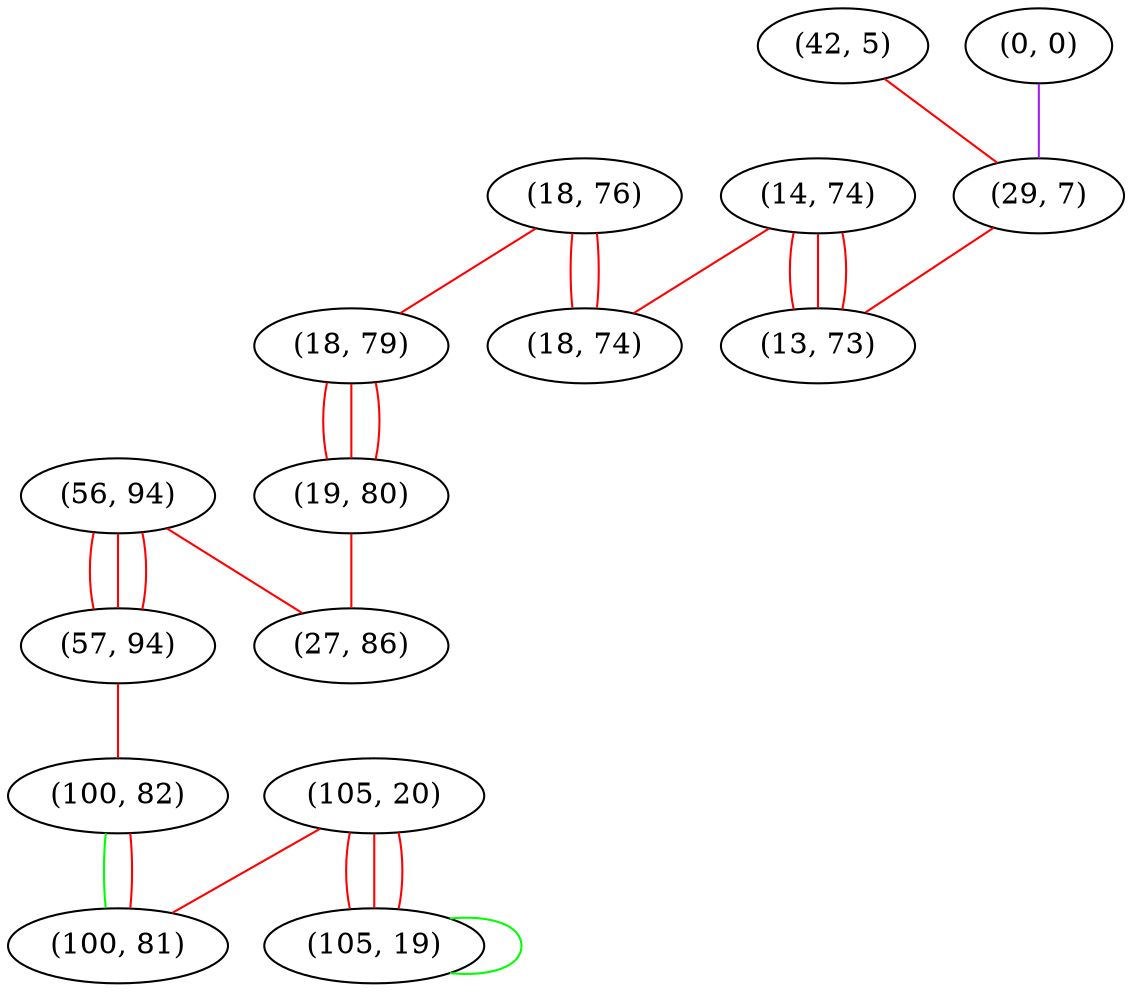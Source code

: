 graph "" {
"(56, 94)";
"(42, 5)";
"(14, 74)";
"(57, 94)";
"(18, 76)";
"(105, 20)";
"(18, 79)";
"(100, 82)";
"(100, 81)";
"(0, 0)";
"(19, 80)";
"(29, 7)";
"(13, 73)";
"(105, 19)";
"(27, 86)";
"(18, 74)";
"(56, 94)" -- "(57, 94)"  [color=red, key=0, weight=1];
"(56, 94)" -- "(57, 94)"  [color=red, key=1, weight=1];
"(56, 94)" -- "(57, 94)"  [color=red, key=2, weight=1];
"(56, 94)" -- "(27, 86)"  [color=red, key=0, weight=1];
"(42, 5)" -- "(29, 7)"  [color=red, key=0, weight=1];
"(14, 74)" -- "(13, 73)"  [color=red, key=0, weight=1];
"(14, 74)" -- "(13, 73)"  [color=red, key=1, weight=1];
"(14, 74)" -- "(13, 73)"  [color=red, key=2, weight=1];
"(14, 74)" -- "(18, 74)"  [color=red, key=0, weight=1];
"(57, 94)" -- "(100, 82)"  [color=red, key=0, weight=1];
"(18, 76)" -- "(18, 79)"  [color=red, key=0, weight=1];
"(18, 76)" -- "(18, 74)"  [color=red, key=0, weight=1];
"(18, 76)" -- "(18, 74)"  [color=red, key=1, weight=1];
"(105, 20)" -- "(105, 19)"  [color=red, key=0, weight=1];
"(105, 20)" -- "(105, 19)"  [color=red, key=1, weight=1];
"(105, 20)" -- "(105, 19)"  [color=red, key=2, weight=1];
"(105, 20)" -- "(100, 81)"  [color=red, key=0, weight=1];
"(18, 79)" -- "(19, 80)"  [color=red, key=0, weight=1];
"(18, 79)" -- "(19, 80)"  [color=red, key=1, weight=1];
"(18, 79)" -- "(19, 80)"  [color=red, key=2, weight=1];
"(100, 82)" -- "(100, 81)"  [color=green, key=0, weight=2];
"(100, 82)" -- "(100, 81)"  [color=red, key=1, weight=1];
"(0, 0)" -- "(29, 7)"  [color=purple, key=0, weight=4];
"(19, 80)" -- "(27, 86)"  [color=red, key=0, weight=1];
"(29, 7)" -- "(13, 73)"  [color=red, key=0, weight=1];
"(105, 19)" -- "(105, 19)"  [color=green, key=0, weight=2];
}

